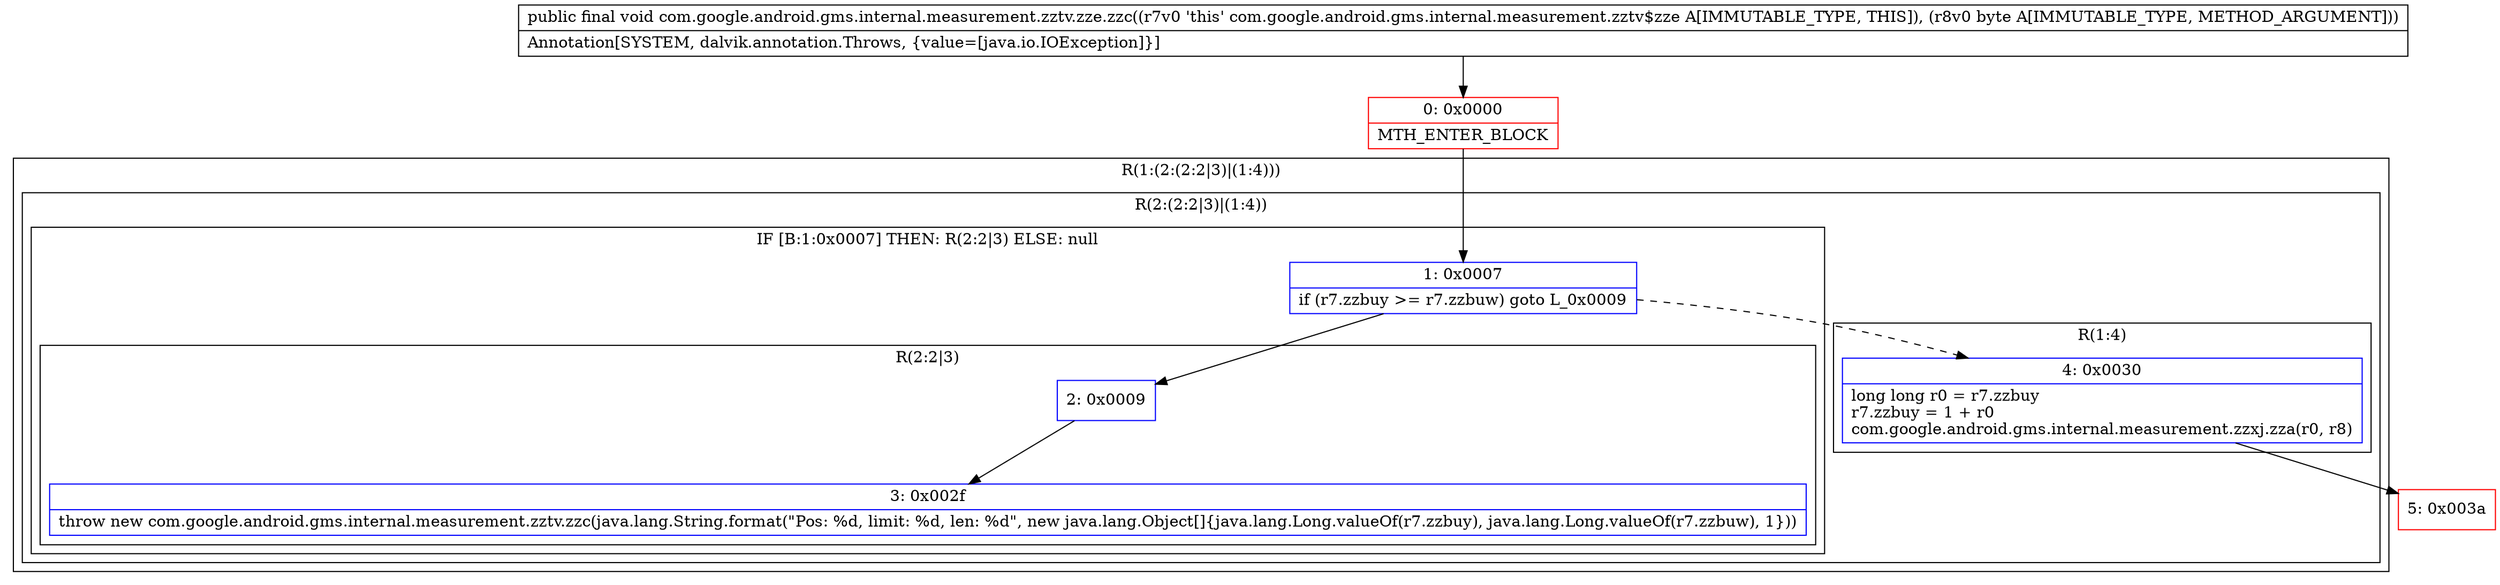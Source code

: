 digraph "CFG forcom.google.android.gms.internal.measurement.zztv.zze.zzc(B)V" {
subgraph cluster_Region_1763027398 {
label = "R(1:(2:(2:2|3)|(1:4)))";
node [shape=record,color=blue];
subgraph cluster_Region_2110646859 {
label = "R(2:(2:2|3)|(1:4))";
node [shape=record,color=blue];
subgraph cluster_IfRegion_1374869216 {
label = "IF [B:1:0x0007] THEN: R(2:2|3) ELSE: null";
node [shape=record,color=blue];
Node_1 [shape=record,label="{1\:\ 0x0007|if (r7.zzbuy \>= r7.zzbuw) goto L_0x0009\l}"];
subgraph cluster_Region_1811766054 {
label = "R(2:2|3)";
node [shape=record,color=blue];
Node_2 [shape=record,label="{2\:\ 0x0009}"];
Node_3 [shape=record,label="{3\:\ 0x002f|throw new com.google.android.gms.internal.measurement.zztv.zzc(java.lang.String.format(\"Pos: %d, limit: %d, len: %d\", new java.lang.Object[]\{java.lang.Long.valueOf(r7.zzbuy), java.lang.Long.valueOf(r7.zzbuw), 1\}))\l}"];
}
}
subgraph cluster_Region_1587673636 {
label = "R(1:4)";
node [shape=record,color=blue];
Node_4 [shape=record,label="{4\:\ 0x0030|long long r0 = r7.zzbuy\lr7.zzbuy = 1 + r0\lcom.google.android.gms.internal.measurement.zzxj.zza(r0, r8)\l}"];
}
}
}
Node_0 [shape=record,color=red,label="{0\:\ 0x0000|MTH_ENTER_BLOCK\l}"];
Node_5 [shape=record,color=red,label="{5\:\ 0x003a}"];
MethodNode[shape=record,label="{public final void com.google.android.gms.internal.measurement.zztv.zze.zzc((r7v0 'this' com.google.android.gms.internal.measurement.zztv$zze A[IMMUTABLE_TYPE, THIS]), (r8v0 byte A[IMMUTABLE_TYPE, METHOD_ARGUMENT]))  | Annotation[SYSTEM, dalvik.annotation.Throws, \{value=[java.io.IOException]\}]\l}"];
MethodNode -> Node_0;
Node_1 -> Node_2;
Node_1 -> Node_4[style=dashed];
Node_2 -> Node_3;
Node_4 -> Node_5;
Node_0 -> Node_1;
}

